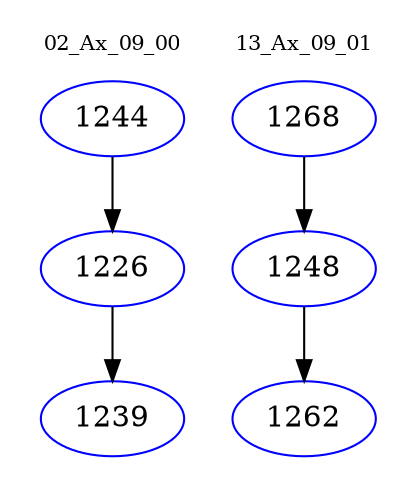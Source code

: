 digraph{
subgraph cluster_0 {
color = white
label = "02_Ax_09_00";
fontsize=10;
T0_1244 [label="1244", color="blue"]
T0_1244 -> T0_1226 [color="black"]
T0_1226 [label="1226", color="blue"]
T0_1226 -> T0_1239 [color="black"]
T0_1239 [label="1239", color="blue"]
}
subgraph cluster_1 {
color = white
label = "13_Ax_09_01";
fontsize=10;
T1_1268 [label="1268", color="blue"]
T1_1268 -> T1_1248 [color="black"]
T1_1248 [label="1248", color="blue"]
T1_1248 -> T1_1262 [color="black"]
T1_1262 [label="1262", color="blue"]
}
}
